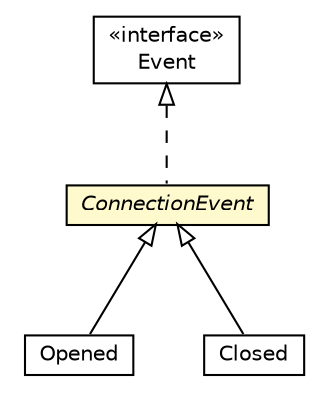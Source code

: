 #!/usr/local/bin/dot
#
# Class diagram 
# Generated by UMLGraph version R5_6-24-gf6e263 (http://www.umlgraph.org/)
#

digraph G {
	edge [fontname="Helvetica",fontsize=10,labelfontname="Helvetica",labelfontsize=10];
	node [fontname="Helvetica",fontsize=10,shape=plaintext];
	nodesep=0.25;
	ranksep=0.5;
	// io.werval.api.events.ConnectionEvent
	c10842 [label=<<table title="io.werval.api.events.ConnectionEvent" border="0" cellborder="1" cellspacing="0" cellpadding="2" port="p" bgcolor="lemonChiffon" href="./ConnectionEvent.html">
		<tr><td><table border="0" cellspacing="0" cellpadding="1">
<tr><td align="center" balign="center"><font face="Helvetica-Oblique"> ConnectionEvent </font></td></tr>
		</table></td></tr>
		</table>>, URL="./ConnectionEvent.html", fontname="Helvetica", fontcolor="black", fontsize=10.0];
	// io.werval.api.events.ConnectionEvent.Opened
	c10843 [label=<<table title="io.werval.api.events.ConnectionEvent.Opened" border="0" cellborder="1" cellspacing="0" cellpadding="2" port="p" href="./ConnectionEvent.Opened.html">
		<tr><td><table border="0" cellspacing="0" cellpadding="1">
<tr><td align="center" balign="center"> Opened </td></tr>
		</table></td></tr>
		</table>>, URL="./ConnectionEvent.Opened.html", fontname="Helvetica", fontcolor="black", fontsize=10.0];
	// io.werval.api.events.ConnectionEvent.Closed
	c10844 [label=<<table title="io.werval.api.events.ConnectionEvent.Closed" border="0" cellborder="1" cellspacing="0" cellpadding="2" port="p" href="./ConnectionEvent.Closed.html">
		<tr><td><table border="0" cellspacing="0" cellpadding="1">
<tr><td align="center" balign="center"> Closed </td></tr>
		</table></td></tr>
		</table>>, URL="./ConnectionEvent.Closed.html", fontname="Helvetica", fontcolor="black", fontsize=10.0];
	// io.werval.api.events.Event
	c10845 [label=<<table title="io.werval.api.events.Event" border="0" cellborder="1" cellspacing="0" cellpadding="2" port="p" href="./Event.html">
		<tr><td><table border="0" cellspacing="0" cellpadding="1">
<tr><td align="center" balign="center"> &#171;interface&#187; </td></tr>
<tr><td align="center" balign="center"> Event </td></tr>
		</table></td></tr>
		</table>>, URL="./Event.html", fontname="Helvetica", fontcolor="black", fontsize=10.0];
	//io.werval.api.events.ConnectionEvent implements io.werval.api.events.Event
	c10845:p -> c10842:p [dir=back,arrowtail=empty,style=dashed];
	//io.werval.api.events.ConnectionEvent.Opened extends io.werval.api.events.ConnectionEvent
	c10842:p -> c10843:p [dir=back,arrowtail=empty];
	//io.werval.api.events.ConnectionEvent.Closed extends io.werval.api.events.ConnectionEvent
	c10842:p -> c10844:p [dir=back,arrowtail=empty];
}

